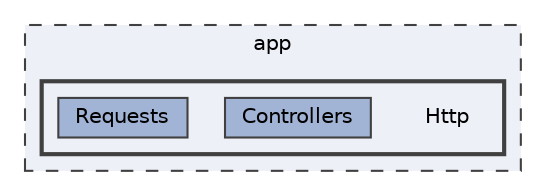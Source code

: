 digraph "app/Http"
{
 // LATEX_PDF_SIZE
  bgcolor="transparent";
  edge [fontname=Helvetica,fontsize=10,labelfontname=Helvetica,labelfontsize=10];
  node [fontname=Helvetica,fontsize=10,shape=box,height=0.2,width=0.4];
  compound=true
  subgraph clusterdir_d422163b96683743ed3963d4aac17747 {
    graph [ bgcolor="#edf0f7", pencolor="grey25", label="app", fontname=Helvetica,fontsize=10 style="filled,dashed", URL="dir_d422163b96683743ed3963d4aac17747.html",tooltip=""]
  subgraph clusterdir_0c4ee04d587063ecca91a7f35642b9f3 {
    graph [ bgcolor="#edf0f7", pencolor="grey25", label="", fontname=Helvetica,fontsize=10 style="filled,bold", URL="dir_0c4ee04d587063ecca91a7f35642b9f3.html",tooltip=""]
    dir_0c4ee04d587063ecca91a7f35642b9f3 [shape=plaintext, label="Http"];
  dir_27ba1f74dc73f44d4e9ca42f2dd266ec [label="Controllers", fillcolor="#a2b4d6", color="grey25", style="filled", URL="dir_27ba1f74dc73f44d4e9ca42f2dd266ec.html",tooltip=""];
  dir_18c131bda29cca4f3467a28f24d84656 [label="Requests", fillcolor="#a2b4d6", color="grey25", style="filled", URL="dir_18c131bda29cca4f3467a28f24d84656.html",tooltip=""];
  }
  }
}
